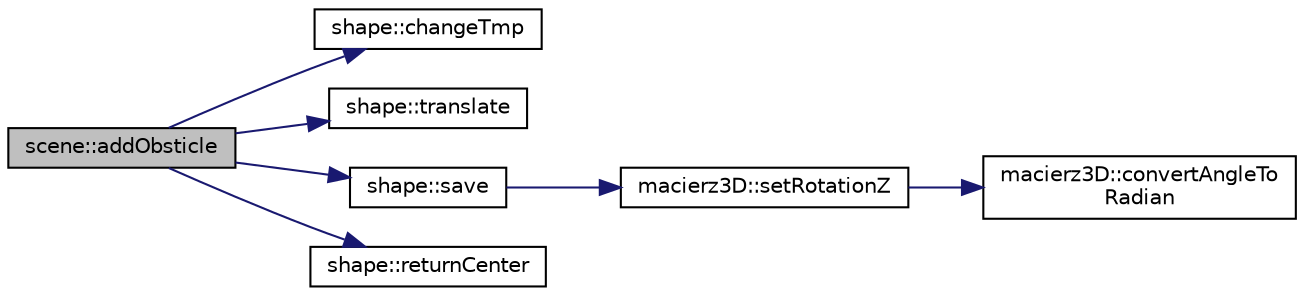 digraph "scene::addObsticle"
{
  edge [fontname="Helvetica",fontsize="10",labelfontname="Helvetica",labelfontsize="10"];
  node [fontname="Helvetica",fontsize="10",shape=record];
  rankdir="LR";
  Node2 [label="scene::addObsticle",height=0.2,width=0.4,color="black", fillcolor="grey75", style="filled", fontcolor="black"];
  Node2 -> Node3 [color="midnightblue",fontsize="10",style="solid",fontname="Helvetica"];
  Node3 [label="shape::changeTmp",height=0.2,width=0.4,color="black", fillcolor="white", style="filled",URL="$classshape.html#aa1a2d4e309a6f48b0cd6a8f413e7cad7",tooltip="zmienia nazwę pliku tymczasowego "];
  Node2 -> Node4 [color="midnightblue",fontsize="10",style="solid",fontname="Helvetica"];
  Node4 [label="shape::translate",height=0.2,width=0.4,color="black", fillcolor="white", style="filled",URL="$classshape.html#ac53915874f4bec83c9c7967aa245f4b3",tooltip="Zapamiętuje wektor translacji. "];
  Node2 -> Node5 [color="midnightblue",fontsize="10",style="solid",fontname="Helvetica"];
  Node5 [label="shape::save",height=0.2,width=0.4,color="black", fillcolor="white", style="filled",URL="$classshape.html#ad7a4d1e85f10fcb4f100adec81fc0563",tooltip="zapisuje aktualne położenie kształtu do pliku "];
  Node5 -> Node6 [color="midnightblue",fontsize="10",style="solid",fontname="Helvetica"];
  Node6 [label="macierz3D::setRotationZ",height=0.2,width=0.4,color="black", fillcolor="white", style="filled",URL="$classmacierz3_d.html#a16166e41f063ad2e6fcaf61a42e13610"];
  Node6 -> Node7 [color="midnightblue",fontsize="10",style="solid",fontname="Helvetica"];
  Node7 [label="macierz3D::convertAngleTo\lRadian",height=0.2,width=0.4,color="black", fillcolor="white", style="filled",URL="$classmacierz3_d.html#adcfa9be065de99af1bab86f6c312dd9c",tooltip="zamienia stopnie na radiany "];
  Node2 -> Node8 [color="midnightblue",fontsize="10",style="solid",fontname="Helvetica"];
  Node8 [label="shape::returnCenter",height=0.2,width=0.4,color="black", fillcolor="white", style="filled",URL="$classshape.html#a50b8ce90802becc732c560b57d024801",tooltip="powraca do początkowej pozycji "];
}
